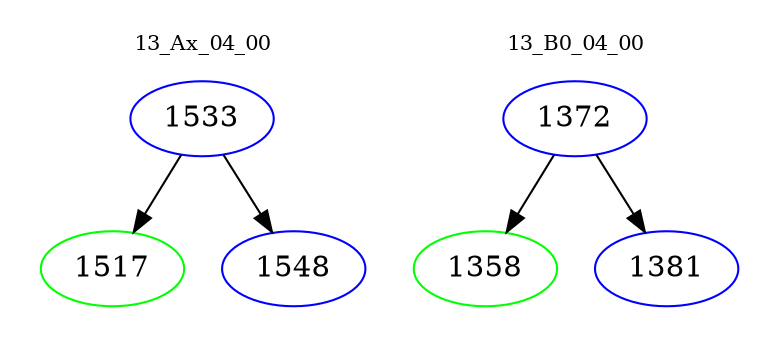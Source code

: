 digraph{
subgraph cluster_0 {
color = white
label = "13_Ax_04_00";
fontsize=10;
T0_1533 [label="1533", color="blue"]
T0_1533 -> T0_1517 [color="black"]
T0_1517 [label="1517", color="green"]
T0_1533 -> T0_1548 [color="black"]
T0_1548 [label="1548", color="blue"]
}
subgraph cluster_1 {
color = white
label = "13_B0_04_00";
fontsize=10;
T1_1372 [label="1372", color="blue"]
T1_1372 -> T1_1358 [color="black"]
T1_1358 [label="1358", color="green"]
T1_1372 -> T1_1381 [color="black"]
T1_1381 [label="1381", color="blue"]
}
}
